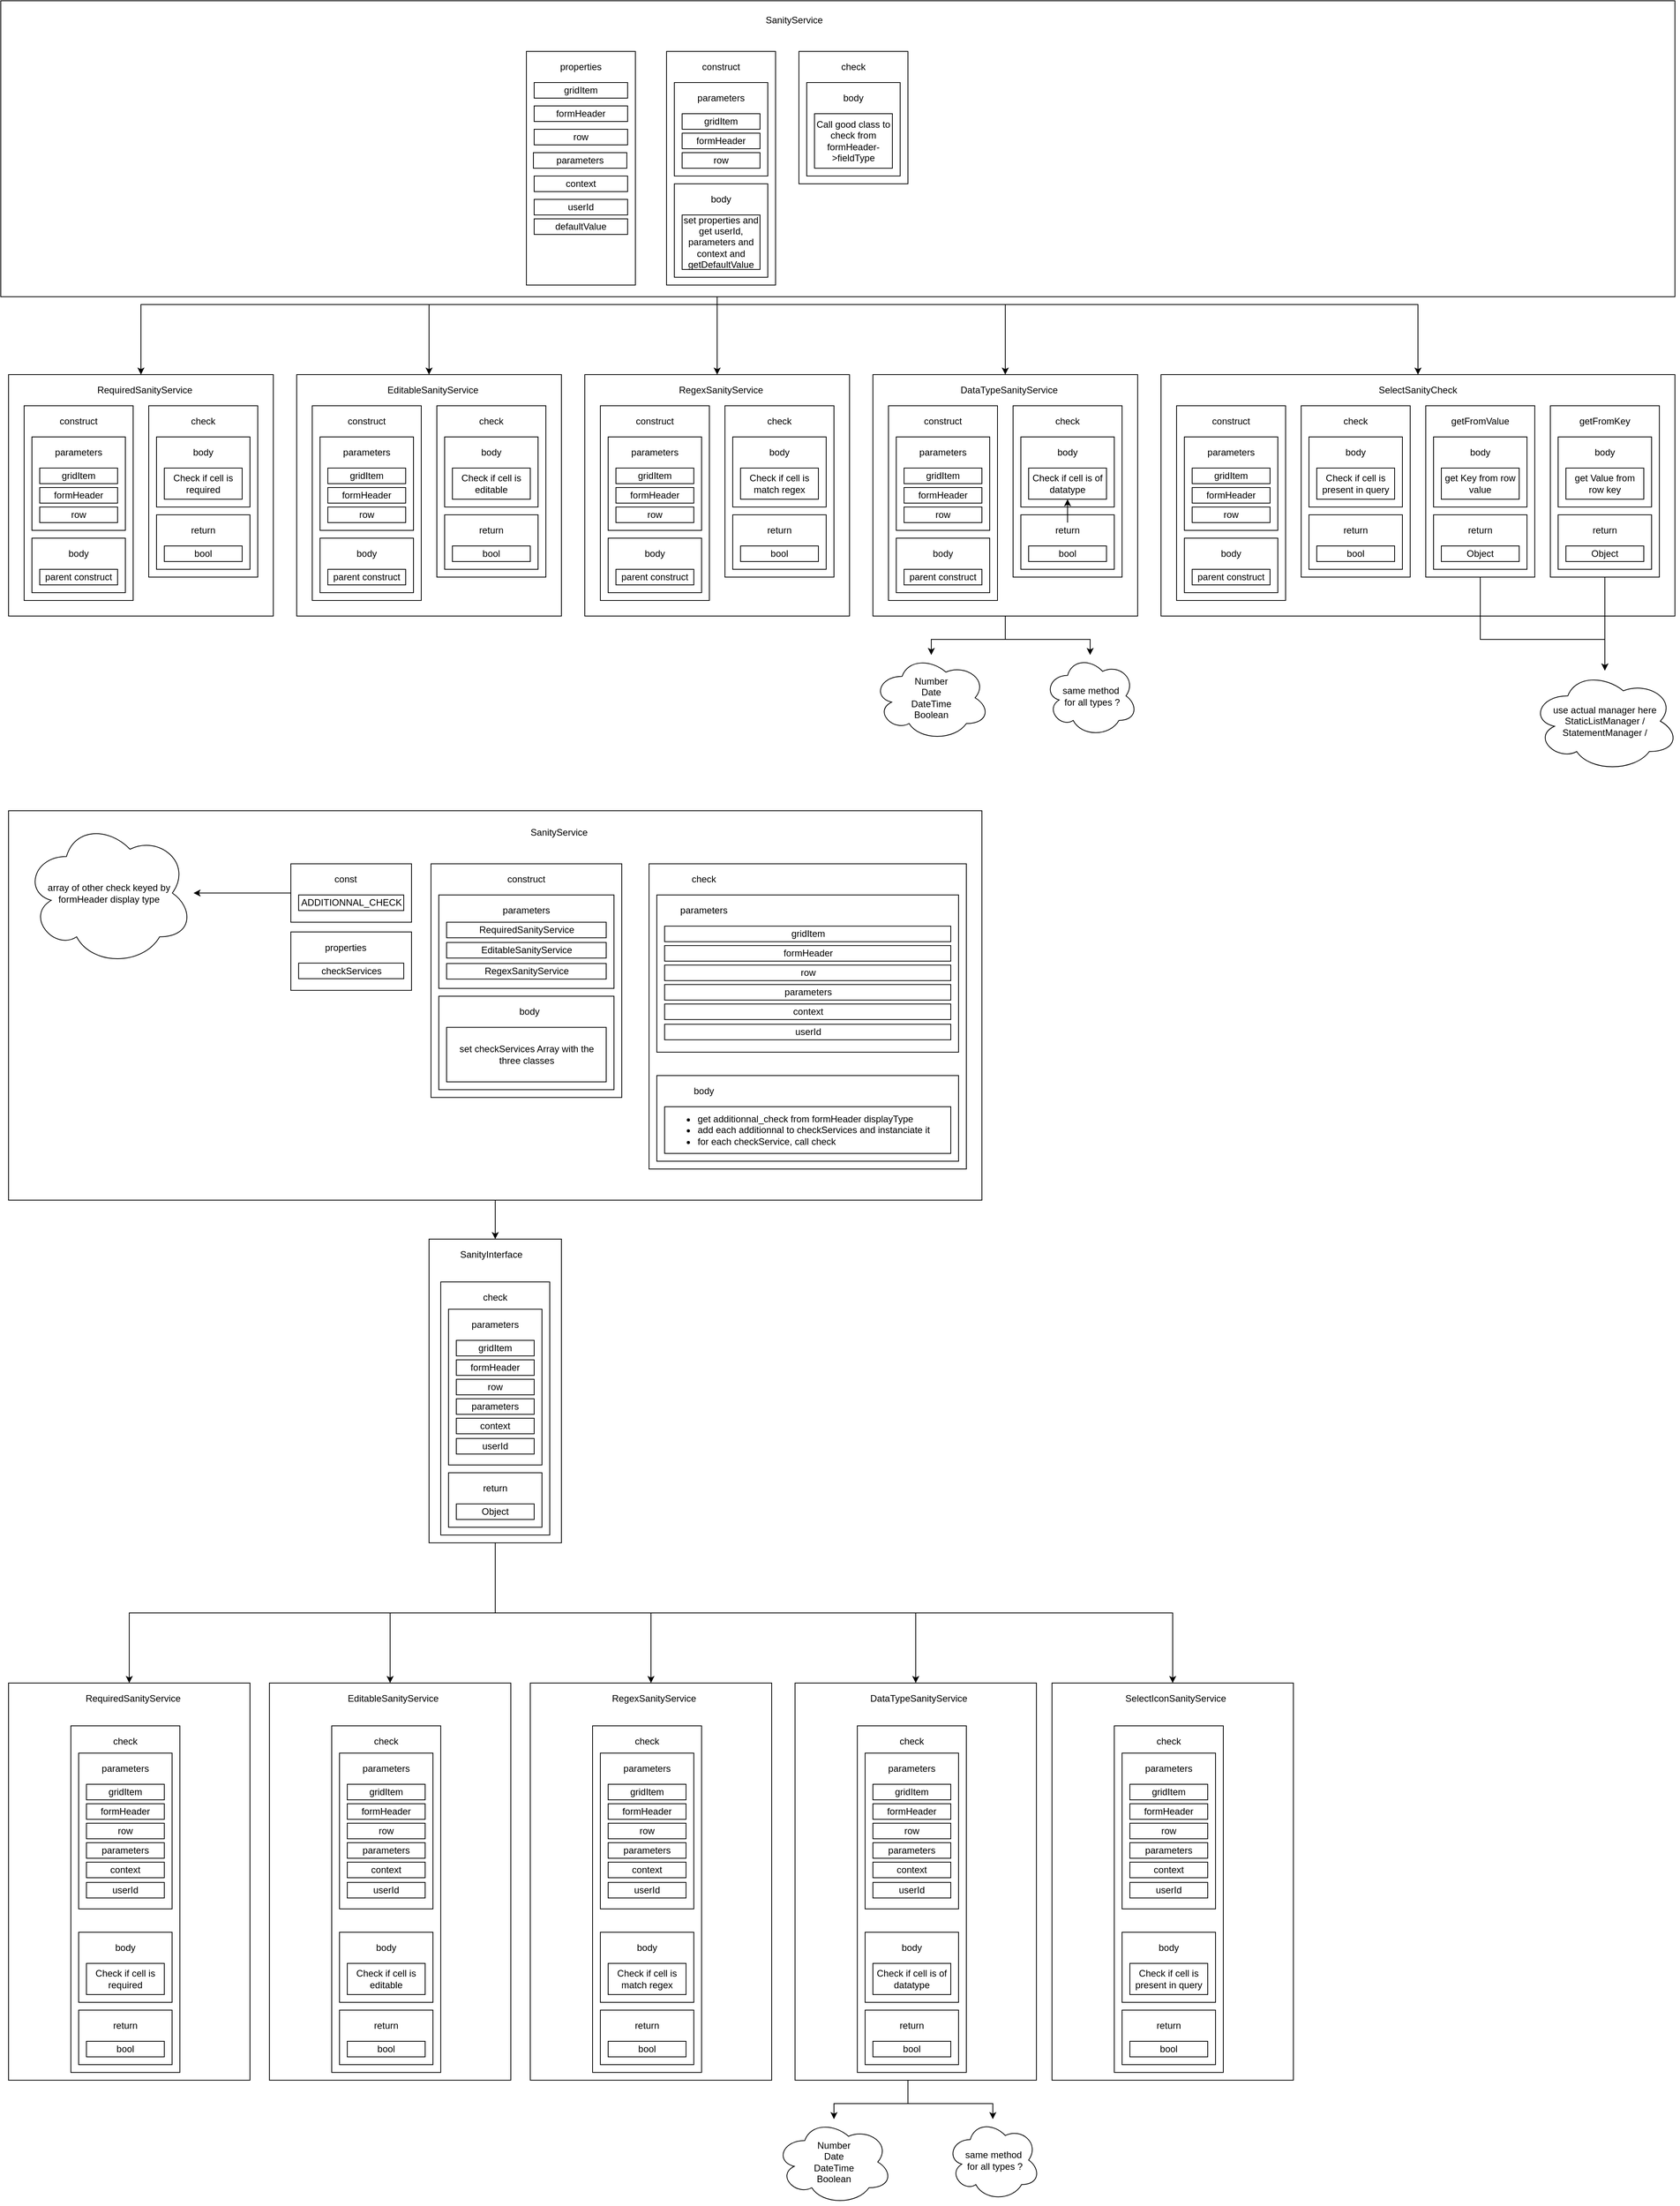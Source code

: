 <mxfile version="14.3.0" type="device"><diagram id="8uzE2iNFUJkbpWr4O87J" name="Page-1"><mxGraphModel dx="1929" dy="1106" grid="1" gridSize="10" guides="1" tooltips="1" connect="1" arrows="1" fold="1" page="1" pageScale="1" pageWidth="827" pageHeight="1169" math="0" shadow="0"><root><mxCell id="0"/><mxCell id="1" parent="0"/><mxCell id="k0odmPfejHB48-HSN5bA-125" value="" style="edgeStyle=orthogonalEdgeStyle;rounded=0;orthogonalLoop=1;jettySize=auto;html=1;entryX=0.5;entryY=0;entryDx=0;entryDy=0;" parent="1" target="k0odmPfejHB48-HSN5bA-4" edge="1"><mxGeometry relative="1" as="geometry"><mxPoint x="240" y="380" as="targetPoint"/><Array as="points"><mxPoint x="775" y="430"/><mxPoint x="230" y="430"/></Array><mxPoint x="970" y="430" as="sourcePoint"/></mxGeometry></mxCell><mxCell id="k0odmPfejHB48-HSN5bA-127" value="" style="edgeStyle=orthogonalEdgeStyle;rounded=0;orthogonalLoop=1;jettySize=auto;html=1;entryX=0.5;entryY=0;entryDx=0;entryDy=0;" parent="1" target="k0odmPfejHB48-HSN5bA-65" edge="1"><mxGeometry relative="1" as="geometry"><mxPoint x="775" y="400" as="targetPoint"/><Array as="points"><mxPoint x="775" y="430"/><mxPoint x="600" y="430"/></Array><mxPoint x="970" y="430" as="sourcePoint"/></mxGeometry></mxCell><mxCell id="k0odmPfejHB48-HSN5bA-1" value="" style="rounded=0;whiteSpace=wrap;html=1;" parent="1" vertex="1"><mxGeometry x="50" y="40" width="2150" height="380" as="geometry"/></mxCell><mxCell id="k0odmPfejHB48-HSN5bA-4" value="" style="rounded=0;whiteSpace=wrap;html=1;" parent="1" vertex="1"><mxGeometry x="60" y="520" width="340" height="310" as="geometry"/></mxCell><mxCell id="k0odmPfejHB48-HSN5bA-8" value="SanityService" style="text;html=1;strokeColor=none;fillColor=none;align=center;verticalAlign=middle;whiteSpace=wrap;rounded=0;" parent="1" vertex="1"><mxGeometry x="1049" y="55" width="40" height="20" as="geometry"/></mxCell><mxCell id="k0odmPfejHB48-HSN5bA-11" value="" style="rounded=0;whiteSpace=wrap;html=1;" parent="1" vertex="1"><mxGeometry x="725" y="105" width="140" height="300" as="geometry"/></mxCell><mxCell id="k0odmPfejHB48-HSN5bA-12" value="properties" style="text;html=1;strokeColor=none;fillColor=none;align=center;verticalAlign=middle;whiteSpace=wrap;rounded=0;" parent="1" vertex="1"><mxGeometry x="775" y="115" width="40" height="20" as="geometry"/></mxCell><mxCell id="k0odmPfejHB48-HSN5bA-13" value="gridItem" style="rounded=0;whiteSpace=wrap;html=1;" parent="1" vertex="1"><mxGeometry x="735" y="145" width="120" height="20" as="geometry"/></mxCell><mxCell id="k0odmPfejHB48-HSN5bA-14" value="formHeader" style="rounded=0;whiteSpace=wrap;html=1;" parent="1" vertex="1"><mxGeometry x="735" y="175" width="120" height="20" as="geometry"/></mxCell><mxCell id="k0odmPfejHB48-HSN5bA-15" value="row" style="rounded=0;whiteSpace=wrap;html=1;" parent="1" vertex="1"><mxGeometry x="735" y="205" width="120" height="20" as="geometry"/></mxCell><mxCell id="k0odmPfejHB48-HSN5bA-16" value="" style="rounded=0;whiteSpace=wrap;html=1;" parent="1" vertex="1"><mxGeometry x="905" y="105" width="140" height="300" as="geometry"/></mxCell><mxCell id="k0odmPfejHB48-HSN5bA-17" value="construct" style="text;html=1;strokeColor=none;fillColor=none;align=center;verticalAlign=middle;whiteSpace=wrap;rounded=0;" parent="1" vertex="1"><mxGeometry x="955" y="115" width="40" height="20" as="geometry"/></mxCell><mxCell id="k0odmPfejHB48-HSN5bA-18" value="" style="rounded=0;whiteSpace=wrap;html=1;" parent="1" vertex="1"><mxGeometry x="915" y="145" width="120" height="120" as="geometry"/></mxCell><mxCell id="k0odmPfejHB48-HSN5bA-19" value="parameters" style="text;html=1;strokeColor=none;fillColor=none;align=center;verticalAlign=middle;whiteSpace=wrap;rounded=0;" parent="1" vertex="1"><mxGeometry x="955" y="155" width="40" height="20" as="geometry"/></mxCell><mxCell id="k0odmPfejHB48-HSN5bA-20" value="gridItem" style="rounded=0;whiteSpace=wrap;html=1;" parent="1" vertex="1"><mxGeometry x="925" y="185" width="100" height="20" as="geometry"/></mxCell><mxCell id="k0odmPfejHB48-HSN5bA-21" value="formHeader" style="rounded=0;whiteSpace=wrap;html=1;" parent="1" vertex="1"><mxGeometry x="925" y="210" width="100" height="20" as="geometry"/></mxCell><mxCell id="k0odmPfejHB48-HSN5bA-22" value="row" style="rounded=0;whiteSpace=wrap;html=1;" parent="1" vertex="1"><mxGeometry x="925" y="235" width="100" height="20" as="geometry"/></mxCell><mxCell id="k0odmPfejHB48-HSN5bA-130" value="" style="edgeStyle=orthogonalEdgeStyle;rounded=0;orthogonalLoop=1;jettySize=auto;html=1;entryX=0.5;entryY=0;entryDx=0;entryDy=0;exitX=0.5;exitY=1;exitDx=0;exitDy=0;" parent="1" source="k0odmPfejHB48-HSN5bA-1" target="k0odmPfejHB48-HSN5bA-85" edge="1"><mxGeometry relative="1" as="geometry"><mxPoint x="780" y="320" as="sourcePoint"/><Array as="points"><mxPoint x="970" y="420"/></Array></mxGeometry></mxCell><mxCell id="k0odmPfejHB48-HSN5bA-131" value="" style="edgeStyle=orthogonalEdgeStyle;rounded=0;orthogonalLoop=1;jettySize=auto;html=1;entryX=0.5;entryY=0;entryDx=0;entryDy=0;exitX=0.5;exitY=1;exitDx=0;exitDy=0;" parent="1" source="k0odmPfejHB48-HSN5bA-1" target="k0odmPfejHB48-HSN5bA-105" edge="1"><mxGeometry relative="1" as="geometry"><mxPoint x="770" y="320" as="sourcePoint"/><Array as="points"><mxPoint x="970" y="420"/><mxPoint x="970" y="430"/><mxPoint x="1340" y="430"/></Array></mxGeometry></mxCell><mxCell id="7fYFYNfONXOZeVbLuWe5-13" value="" style="edgeStyle=orthogonalEdgeStyle;rounded=0;orthogonalLoop=1;jettySize=auto;html=1;entryX=0.5;entryY=0;entryDx=0;entryDy=0;exitX=0.337;exitY=1;exitDx=0;exitDy=0;exitPerimeter=0;" edge="1" parent="1" source="k0odmPfejHB48-HSN5bA-1" target="L8-3p0vRVbx1LIgvrTiw-24"><mxGeometry relative="1" as="geometry"><mxPoint x="780" y="419" as="sourcePoint"/><mxPoint x="1145" y="410" as="targetPoint"/><Array as="points"><mxPoint x="970" y="420"/><mxPoint x="970" y="430"/><mxPoint x="1870" y="430"/></Array></mxGeometry></mxCell><mxCell id="k0odmPfejHB48-HSN5bA-23" value="" style="rounded=0;whiteSpace=wrap;html=1;" parent="1" vertex="1"><mxGeometry x="1075" y="105" width="140" height="170" as="geometry"/></mxCell><mxCell id="k0odmPfejHB48-HSN5bA-24" value="check" style="text;html=1;strokeColor=none;fillColor=none;align=center;verticalAlign=middle;whiteSpace=wrap;rounded=0;" parent="1" vertex="1"><mxGeometry x="1125" y="115" width="40" height="20" as="geometry"/></mxCell><mxCell id="k0odmPfejHB48-HSN5bA-30" value="RequiredSanityService" style="text;html=1;strokeColor=none;fillColor=none;align=center;verticalAlign=middle;whiteSpace=wrap;rounded=0;" parent="1" vertex="1"><mxGeometry x="215" y="530" width="40" height="20" as="geometry"/></mxCell><mxCell id="k0odmPfejHB48-HSN5bA-39" value="" style="rounded=0;whiteSpace=wrap;html=1;" parent="1" vertex="1"><mxGeometry x="80" y="560" width="140" height="250" as="geometry"/></mxCell><mxCell id="k0odmPfejHB48-HSN5bA-40" value="construct" style="text;html=1;strokeColor=none;fillColor=none;align=center;verticalAlign=middle;whiteSpace=wrap;rounded=0;" parent="1" vertex="1"><mxGeometry x="130" y="570" width="40" height="20" as="geometry"/></mxCell><mxCell id="k0odmPfejHB48-HSN5bA-41" value="" style="rounded=0;whiteSpace=wrap;html=1;" parent="1" vertex="1"><mxGeometry x="90" y="600" width="120" height="120" as="geometry"/></mxCell><mxCell id="k0odmPfejHB48-HSN5bA-42" value="parameters" style="text;html=1;strokeColor=none;fillColor=none;align=center;verticalAlign=middle;whiteSpace=wrap;rounded=0;" parent="1" vertex="1"><mxGeometry x="130" y="610" width="40" height="20" as="geometry"/></mxCell><mxCell id="k0odmPfejHB48-HSN5bA-43" value="gridItem" style="rounded=0;whiteSpace=wrap;html=1;" parent="1" vertex="1"><mxGeometry x="100" y="640" width="100" height="20" as="geometry"/></mxCell><mxCell id="k0odmPfejHB48-HSN5bA-44" value="formHeader" style="rounded=0;whiteSpace=wrap;html=1;" parent="1" vertex="1"><mxGeometry x="100" y="665" width="100" height="20" as="geometry"/></mxCell><mxCell id="k0odmPfejHB48-HSN5bA-45" value="row" style="rounded=0;whiteSpace=wrap;html=1;" parent="1" vertex="1"><mxGeometry x="100" y="690" width="100" height="20" as="geometry"/></mxCell><mxCell id="k0odmPfejHB48-HSN5bA-47" value="" style="rounded=0;whiteSpace=wrap;html=1;" parent="1" vertex="1"><mxGeometry x="240" y="560" width="140" height="220" as="geometry"/></mxCell><mxCell id="k0odmPfejHB48-HSN5bA-48" value="check" style="text;html=1;strokeColor=none;fillColor=none;align=center;verticalAlign=middle;whiteSpace=wrap;rounded=0;" parent="1" vertex="1"><mxGeometry x="290" y="570" width="40" height="20" as="geometry"/></mxCell><mxCell id="k0odmPfejHB48-HSN5bA-55" value="" style="rounded=0;whiteSpace=wrap;html=1;" parent="1" vertex="1"><mxGeometry x="90" y="730" width="120" height="70" as="geometry"/></mxCell><mxCell id="k0odmPfejHB48-HSN5bA-56" value="body" style="text;html=1;strokeColor=none;fillColor=none;align=center;verticalAlign=middle;whiteSpace=wrap;rounded=0;" parent="1" vertex="1"><mxGeometry x="130" y="740" width="40" height="20" as="geometry"/></mxCell><mxCell id="k0odmPfejHB48-HSN5bA-58" value="parent construct" style="rounded=0;whiteSpace=wrap;html=1;" parent="1" vertex="1"><mxGeometry x="100" y="770" width="100" height="20" as="geometry"/></mxCell><mxCell id="k0odmPfejHB48-HSN5bA-59" value="" style="rounded=0;whiteSpace=wrap;html=1;" parent="1" vertex="1"><mxGeometry x="250" y="600" width="120" height="90" as="geometry"/></mxCell><mxCell id="k0odmPfejHB48-HSN5bA-60" value="body" style="text;html=1;strokeColor=none;fillColor=none;align=center;verticalAlign=middle;whiteSpace=wrap;rounded=0;" parent="1" vertex="1"><mxGeometry x="290" y="610" width="40" height="20" as="geometry"/></mxCell><mxCell id="k0odmPfejHB48-HSN5bA-61" value="Check if cell is required" style="rounded=0;whiteSpace=wrap;html=1;" parent="1" vertex="1"><mxGeometry x="260" y="640" width="100" height="40" as="geometry"/></mxCell><mxCell id="k0odmPfejHB48-HSN5bA-62" value="" style="rounded=0;whiteSpace=wrap;html=1;" parent="1" vertex="1"><mxGeometry x="250" y="700" width="120" height="70" as="geometry"/></mxCell><mxCell id="k0odmPfejHB48-HSN5bA-63" value="return" style="text;html=1;strokeColor=none;fillColor=none;align=center;verticalAlign=middle;whiteSpace=wrap;rounded=0;" parent="1" vertex="1"><mxGeometry x="290" y="710" width="40" height="20" as="geometry"/></mxCell><mxCell id="k0odmPfejHB48-HSN5bA-64" value="bool" style="rounded=0;whiteSpace=wrap;html=1;" parent="1" vertex="1"><mxGeometry x="260" y="740" width="100" height="20" as="geometry"/></mxCell><mxCell id="k0odmPfejHB48-HSN5bA-65" value="" style="rounded=0;whiteSpace=wrap;html=1;" parent="1" vertex="1"><mxGeometry x="430" y="520" width="340" height="310" as="geometry"/></mxCell><mxCell id="k0odmPfejHB48-HSN5bA-66" value="EditableSanityService" style="text;html=1;strokeColor=none;fillColor=none;align=center;verticalAlign=middle;whiteSpace=wrap;rounded=0;" parent="1" vertex="1"><mxGeometry x="585" y="530" width="40" height="20" as="geometry"/></mxCell><mxCell id="k0odmPfejHB48-HSN5bA-67" value="" style="rounded=0;whiteSpace=wrap;html=1;" parent="1" vertex="1"><mxGeometry x="450" y="560" width="140" height="250" as="geometry"/></mxCell><mxCell id="k0odmPfejHB48-HSN5bA-68" value="construct" style="text;html=1;strokeColor=none;fillColor=none;align=center;verticalAlign=middle;whiteSpace=wrap;rounded=0;" parent="1" vertex="1"><mxGeometry x="500" y="570" width="40" height="20" as="geometry"/></mxCell><mxCell id="k0odmPfejHB48-HSN5bA-69" value="" style="rounded=0;whiteSpace=wrap;html=1;" parent="1" vertex="1"><mxGeometry x="460" y="600" width="120" height="120" as="geometry"/></mxCell><mxCell id="k0odmPfejHB48-HSN5bA-70" value="parameters" style="text;html=1;strokeColor=none;fillColor=none;align=center;verticalAlign=middle;whiteSpace=wrap;rounded=0;" parent="1" vertex="1"><mxGeometry x="500" y="610" width="40" height="20" as="geometry"/></mxCell><mxCell id="k0odmPfejHB48-HSN5bA-71" value="gridItem" style="rounded=0;whiteSpace=wrap;html=1;" parent="1" vertex="1"><mxGeometry x="470" y="640" width="100" height="20" as="geometry"/></mxCell><mxCell id="k0odmPfejHB48-HSN5bA-72" value="formHeader" style="rounded=0;whiteSpace=wrap;html=1;" parent="1" vertex="1"><mxGeometry x="470" y="665" width="100" height="20" as="geometry"/></mxCell><mxCell id="k0odmPfejHB48-HSN5bA-73" value="row" style="rounded=0;whiteSpace=wrap;html=1;" parent="1" vertex="1"><mxGeometry x="470" y="690" width="100" height="20" as="geometry"/></mxCell><mxCell id="k0odmPfejHB48-HSN5bA-74" value="" style="rounded=0;whiteSpace=wrap;html=1;" parent="1" vertex="1"><mxGeometry x="610" y="560" width="140" height="220" as="geometry"/></mxCell><mxCell id="k0odmPfejHB48-HSN5bA-75" value="check" style="text;html=1;strokeColor=none;fillColor=none;align=center;verticalAlign=middle;whiteSpace=wrap;rounded=0;" parent="1" vertex="1"><mxGeometry x="660" y="570" width="40" height="20" as="geometry"/></mxCell><mxCell id="k0odmPfejHB48-HSN5bA-76" value="" style="rounded=0;whiteSpace=wrap;html=1;" parent="1" vertex="1"><mxGeometry x="460" y="730" width="120" height="70" as="geometry"/></mxCell><mxCell id="k0odmPfejHB48-HSN5bA-77" value="body" style="text;html=1;strokeColor=none;fillColor=none;align=center;verticalAlign=middle;whiteSpace=wrap;rounded=0;" parent="1" vertex="1"><mxGeometry x="500" y="740" width="40" height="20" as="geometry"/></mxCell><mxCell id="k0odmPfejHB48-HSN5bA-78" value="parent construct" style="rounded=0;whiteSpace=wrap;html=1;" parent="1" vertex="1"><mxGeometry x="470" y="770" width="100" height="20" as="geometry"/></mxCell><mxCell id="k0odmPfejHB48-HSN5bA-79" value="" style="rounded=0;whiteSpace=wrap;html=1;" parent="1" vertex="1"><mxGeometry x="620" y="600" width="120" height="90" as="geometry"/></mxCell><mxCell id="k0odmPfejHB48-HSN5bA-80" value="body" style="text;html=1;strokeColor=none;fillColor=none;align=center;verticalAlign=middle;whiteSpace=wrap;rounded=0;" parent="1" vertex="1"><mxGeometry x="660" y="610" width="40" height="20" as="geometry"/></mxCell><mxCell id="k0odmPfejHB48-HSN5bA-81" value="Check if cell is editable" style="rounded=0;whiteSpace=wrap;html=1;" parent="1" vertex="1"><mxGeometry x="630" y="640" width="100" height="40" as="geometry"/></mxCell><mxCell id="k0odmPfejHB48-HSN5bA-82" value="" style="rounded=0;whiteSpace=wrap;html=1;" parent="1" vertex="1"><mxGeometry x="620" y="700" width="120" height="70" as="geometry"/></mxCell><mxCell id="k0odmPfejHB48-HSN5bA-83" value="return" style="text;html=1;strokeColor=none;fillColor=none;align=center;verticalAlign=middle;whiteSpace=wrap;rounded=0;" parent="1" vertex="1"><mxGeometry x="660" y="710" width="40" height="20" as="geometry"/></mxCell><mxCell id="k0odmPfejHB48-HSN5bA-84" value="bool" style="rounded=0;whiteSpace=wrap;html=1;" parent="1" vertex="1"><mxGeometry x="630" y="740" width="100" height="20" as="geometry"/></mxCell><mxCell id="k0odmPfejHB48-HSN5bA-85" value="" style="rounded=0;whiteSpace=wrap;html=1;" parent="1" vertex="1"><mxGeometry x="800" y="520" width="340" height="310" as="geometry"/></mxCell><mxCell id="k0odmPfejHB48-HSN5bA-86" value="RegexSanityService" style="text;html=1;strokeColor=none;fillColor=none;align=center;verticalAlign=middle;whiteSpace=wrap;rounded=0;" parent="1" vertex="1"><mxGeometry x="955" y="530" width="40" height="20" as="geometry"/></mxCell><mxCell id="k0odmPfejHB48-HSN5bA-87" value="" style="rounded=0;whiteSpace=wrap;html=1;" parent="1" vertex="1"><mxGeometry x="820" y="560" width="140" height="250" as="geometry"/></mxCell><mxCell id="k0odmPfejHB48-HSN5bA-88" value="construct" style="text;html=1;strokeColor=none;fillColor=none;align=center;verticalAlign=middle;whiteSpace=wrap;rounded=0;" parent="1" vertex="1"><mxGeometry x="870" y="570" width="40" height="20" as="geometry"/></mxCell><mxCell id="k0odmPfejHB48-HSN5bA-89" value="" style="rounded=0;whiteSpace=wrap;html=1;" parent="1" vertex="1"><mxGeometry x="830" y="600" width="120" height="120" as="geometry"/></mxCell><mxCell id="k0odmPfejHB48-HSN5bA-90" value="parameters" style="text;html=1;strokeColor=none;fillColor=none;align=center;verticalAlign=middle;whiteSpace=wrap;rounded=0;" parent="1" vertex="1"><mxGeometry x="870" y="610" width="40" height="20" as="geometry"/></mxCell><mxCell id="k0odmPfejHB48-HSN5bA-91" value="gridItem" style="rounded=0;whiteSpace=wrap;html=1;" parent="1" vertex="1"><mxGeometry x="840" y="640" width="100" height="20" as="geometry"/></mxCell><mxCell id="k0odmPfejHB48-HSN5bA-92" value="formHeader" style="rounded=0;whiteSpace=wrap;html=1;" parent="1" vertex="1"><mxGeometry x="840" y="665" width="100" height="20" as="geometry"/></mxCell><mxCell id="k0odmPfejHB48-HSN5bA-93" value="row" style="rounded=0;whiteSpace=wrap;html=1;" parent="1" vertex="1"><mxGeometry x="840" y="690" width="100" height="20" as="geometry"/></mxCell><mxCell id="k0odmPfejHB48-HSN5bA-94" value="" style="rounded=0;whiteSpace=wrap;html=1;" parent="1" vertex="1"><mxGeometry x="980" y="560" width="140" height="220" as="geometry"/></mxCell><mxCell id="k0odmPfejHB48-HSN5bA-95" value="check" style="text;html=1;strokeColor=none;fillColor=none;align=center;verticalAlign=middle;whiteSpace=wrap;rounded=0;" parent="1" vertex="1"><mxGeometry x="1030" y="570" width="40" height="20" as="geometry"/></mxCell><mxCell id="k0odmPfejHB48-HSN5bA-96" value="" style="rounded=0;whiteSpace=wrap;html=1;" parent="1" vertex="1"><mxGeometry x="830" y="730" width="120" height="70" as="geometry"/></mxCell><mxCell id="k0odmPfejHB48-HSN5bA-97" value="body" style="text;html=1;strokeColor=none;fillColor=none;align=center;verticalAlign=middle;whiteSpace=wrap;rounded=0;" parent="1" vertex="1"><mxGeometry x="870" y="740" width="40" height="20" as="geometry"/></mxCell><mxCell id="k0odmPfejHB48-HSN5bA-98" value="parent construct" style="rounded=0;whiteSpace=wrap;html=1;" parent="1" vertex="1"><mxGeometry x="840" y="770" width="100" height="20" as="geometry"/></mxCell><mxCell id="k0odmPfejHB48-HSN5bA-99" value="" style="rounded=0;whiteSpace=wrap;html=1;" parent="1" vertex="1"><mxGeometry x="990" y="600" width="120" height="90" as="geometry"/></mxCell><mxCell id="k0odmPfejHB48-HSN5bA-100" value="body" style="text;html=1;strokeColor=none;fillColor=none;align=center;verticalAlign=middle;whiteSpace=wrap;rounded=0;" parent="1" vertex="1"><mxGeometry x="1030" y="610" width="40" height="20" as="geometry"/></mxCell><mxCell id="k0odmPfejHB48-HSN5bA-101" value="Check if cell is match regex" style="rounded=0;whiteSpace=wrap;html=1;" parent="1" vertex="1"><mxGeometry x="1000" y="640" width="100" height="40" as="geometry"/></mxCell><mxCell id="k0odmPfejHB48-HSN5bA-102" value="" style="rounded=0;whiteSpace=wrap;html=1;" parent="1" vertex="1"><mxGeometry x="990" y="700" width="120" height="70" as="geometry"/></mxCell><mxCell id="k0odmPfejHB48-HSN5bA-103" value="return" style="text;html=1;strokeColor=none;fillColor=none;align=center;verticalAlign=middle;whiteSpace=wrap;rounded=0;" parent="1" vertex="1"><mxGeometry x="1030" y="710" width="40" height="20" as="geometry"/></mxCell><mxCell id="k0odmPfejHB48-HSN5bA-104" value="bool" style="rounded=0;whiteSpace=wrap;html=1;" parent="1" vertex="1"><mxGeometry x="1000" y="740" width="100" height="20" as="geometry"/></mxCell><mxCell id="L8-3p0vRVbx1LIgvrTiw-23" value="" style="edgeStyle=orthogonalEdgeStyle;rounded=0;orthogonalLoop=1;jettySize=auto;html=1;" parent="1" source="k0odmPfejHB48-HSN5bA-105" target="L8-3p0vRVbx1LIgvrTiw-22" edge="1"><mxGeometry relative="1" as="geometry"><Array as="points"><mxPoint x="1340" y="860"/><mxPoint x="1245" y="860"/></Array></mxGeometry></mxCell><mxCell id="L8-3p0vRVbx1LIgvrTiw-78" value="" style="edgeStyle=orthogonalEdgeStyle;rounded=0;orthogonalLoop=1;jettySize=auto;html=1;" parent="1" source="k0odmPfejHB48-HSN5bA-105" edge="1"><mxGeometry relative="1" as="geometry"><mxPoint x="1449" y="880" as="targetPoint"/><Array as="points"><mxPoint x="1340" y="860"/><mxPoint x="1449" y="860"/></Array></mxGeometry></mxCell><mxCell id="k0odmPfejHB48-HSN5bA-105" value="" style="rounded=0;whiteSpace=wrap;html=1;" parent="1" vertex="1"><mxGeometry x="1170" y="520" width="340" height="310" as="geometry"/></mxCell><mxCell id="k0odmPfejHB48-HSN5bA-106" value="DataTypeSanityService" style="text;html=1;strokeColor=none;fillColor=none;align=center;verticalAlign=middle;whiteSpace=wrap;rounded=0;" parent="1" vertex="1"><mxGeometry x="1325" y="530" width="40" height="20" as="geometry"/></mxCell><mxCell id="k0odmPfejHB48-HSN5bA-107" value="" style="rounded=0;whiteSpace=wrap;html=1;" parent="1" vertex="1"><mxGeometry x="1190" y="560" width="140" height="250" as="geometry"/></mxCell><mxCell id="k0odmPfejHB48-HSN5bA-108" value="construct" style="text;html=1;strokeColor=none;fillColor=none;align=center;verticalAlign=middle;whiteSpace=wrap;rounded=0;" parent="1" vertex="1"><mxGeometry x="1240" y="570" width="40" height="20" as="geometry"/></mxCell><mxCell id="k0odmPfejHB48-HSN5bA-109" value="" style="rounded=0;whiteSpace=wrap;html=1;" parent="1" vertex="1"><mxGeometry x="1200" y="600" width="120" height="120" as="geometry"/></mxCell><mxCell id="k0odmPfejHB48-HSN5bA-110" value="parameters" style="text;html=1;strokeColor=none;fillColor=none;align=center;verticalAlign=middle;whiteSpace=wrap;rounded=0;" parent="1" vertex="1"><mxGeometry x="1240" y="610" width="40" height="20" as="geometry"/></mxCell><mxCell id="k0odmPfejHB48-HSN5bA-111" value="gridItem" style="rounded=0;whiteSpace=wrap;html=1;" parent="1" vertex="1"><mxGeometry x="1210" y="640" width="100" height="20" as="geometry"/></mxCell><mxCell id="k0odmPfejHB48-HSN5bA-112" value="formHeader" style="rounded=0;whiteSpace=wrap;html=1;" parent="1" vertex="1"><mxGeometry x="1210" y="665" width="100" height="20" as="geometry"/></mxCell><mxCell id="k0odmPfejHB48-HSN5bA-113" value="row" style="rounded=0;whiteSpace=wrap;html=1;" parent="1" vertex="1"><mxGeometry x="1210" y="690" width="100" height="20" as="geometry"/></mxCell><mxCell id="k0odmPfejHB48-HSN5bA-114" value="" style="rounded=0;whiteSpace=wrap;html=1;" parent="1" vertex="1"><mxGeometry x="1350" y="560" width="140" height="220" as="geometry"/></mxCell><mxCell id="k0odmPfejHB48-HSN5bA-115" value="check" style="text;html=1;strokeColor=none;fillColor=none;align=center;verticalAlign=middle;whiteSpace=wrap;rounded=0;" parent="1" vertex="1"><mxGeometry x="1400" y="570" width="40" height="20" as="geometry"/></mxCell><mxCell id="k0odmPfejHB48-HSN5bA-116" value="" style="rounded=0;whiteSpace=wrap;html=1;" parent="1" vertex="1"><mxGeometry x="1200" y="730" width="120" height="70" as="geometry"/></mxCell><mxCell id="k0odmPfejHB48-HSN5bA-117" value="body" style="text;html=1;strokeColor=none;fillColor=none;align=center;verticalAlign=middle;whiteSpace=wrap;rounded=0;" parent="1" vertex="1"><mxGeometry x="1240" y="740" width="40" height="20" as="geometry"/></mxCell><mxCell id="k0odmPfejHB48-HSN5bA-118" value="parent construct" style="rounded=0;whiteSpace=wrap;html=1;" parent="1" vertex="1"><mxGeometry x="1210" y="770" width="100" height="20" as="geometry"/></mxCell><mxCell id="k0odmPfejHB48-HSN5bA-119" value="" style="rounded=0;whiteSpace=wrap;html=1;" parent="1" vertex="1"><mxGeometry x="1360" y="600" width="120" height="90" as="geometry"/></mxCell><mxCell id="k0odmPfejHB48-HSN5bA-120" value="body" style="text;html=1;strokeColor=none;fillColor=none;align=center;verticalAlign=middle;whiteSpace=wrap;rounded=0;" parent="1" vertex="1"><mxGeometry x="1400" y="610" width="40" height="20" as="geometry"/></mxCell><mxCell id="k0odmPfejHB48-HSN5bA-121" value="Check if cell is of datatype" style="rounded=0;whiteSpace=wrap;html=1;" parent="1" vertex="1"><mxGeometry x="1370" y="640" width="100" height="40" as="geometry"/></mxCell><mxCell id="k0odmPfejHB48-HSN5bA-122" value="" style="rounded=0;whiteSpace=wrap;html=1;" parent="1" vertex="1"><mxGeometry x="1360" y="700" width="120" height="70" as="geometry"/></mxCell><mxCell id="7fYFYNfONXOZeVbLuWe5-277" value="" style="edgeStyle=orthogonalEdgeStyle;rounded=0;orthogonalLoop=1;jettySize=auto;html=1;" edge="1" parent="1" source="k0odmPfejHB48-HSN5bA-123" target="k0odmPfejHB48-HSN5bA-121"><mxGeometry relative="1" as="geometry"/></mxCell><mxCell id="k0odmPfejHB48-HSN5bA-123" value="return" style="text;html=1;strokeColor=none;fillColor=none;align=center;verticalAlign=middle;whiteSpace=wrap;rounded=0;" parent="1" vertex="1"><mxGeometry x="1400" y="710" width="40" height="20" as="geometry"/></mxCell><mxCell id="k0odmPfejHB48-HSN5bA-124" value="bool" style="rounded=0;whiteSpace=wrap;html=1;" parent="1" vertex="1"><mxGeometry x="1370" y="740" width="100" height="20" as="geometry"/></mxCell><mxCell id="L8-3p0vRVbx1LIgvrTiw-22" value="Number&lt;br&gt;Date&lt;br&gt;DateTime&lt;br&gt;Boolean" style="ellipse;shape=cloud;whiteSpace=wrap;html=1;rounded=0;" parent="1" vertex="1"><mxGeometry x="1170" y="880" width="150" height="110" as="geometry"/></mxCell><mxCell id="L8-3p0vRVbx1LIgvrTiw-24" value="" style="rounded=0;whiteSpace=wrap;html=1;" parent="1" vertex="1"><mxGeometry x="1540" y="520" width="660" height="310" as="geometry"/></mxCell><mxCell id="L8-3p0vRVbx1LIgvrTiw-25" value="SelectSanityCheck" style="text;html=1;strokeColor=none;fillColor=none;align=center;verticalAlign=middle;whiteSpace=wrap;rounded=0;" parent="1" vertex="1"><mxGeometry x="1850" y="530" width="40" height="20" as="geometry"/></mxCell><mxCell id="L8-3p0vRVbx1LIgvrTiw-26" value="" style="rounded=0;whiteSpace=wrap;html=1;" parent="1" vertex="1"><mxGeometry x="1560" y="560" width="140" height="250" as="geometry"/></mxCell><mxCell id="L8-3p0vRVbx1LIgvrTiw-27" value="construct" style="text;html=1;strokeColor=none;fillColor=none;align=center;verticalAlign=middle;whiteSpace=wrap;rounded=0;" parent="1" vertex="1"><mxGeometry x="1610" y="570" width="40" height="20" as="geometry"/></mxCell><mxCell id="L8-3p0vRVbx1LIgvrTiw-28" value="" style="rounded=0;whiteSpace=wrap;html=1;" parent="1" vertex="1"><mxGeometry x="1570" y="600" width="120" height="120" as="geometry"/></mxCell><mxCell id="L8-3p0vRVbx1LIgvrTiw-29" value="parameters" style="text;html=1;strokeColor=none;fillColor=none;align=center;verticalAlign=middle;whiteSpace=wrap;rounded=0;" parent="1" vertex="1"><mxGeometry x="1610" y="610" width="40" height="20" as="geometry"/></mxCell><mxCell id="L8-3p0vRVbx1LIgvrTiw-30" value="gridItem" style="rounded=0;whiteSpace=wrap;html=1;" parent="1" vertex="1"><mxGeometry x="1580" y="640" width="100" height="20" as="geometry"/></mxCell><mxCell id="L8-3p0vRVbx1LIgvrTiw-31" value="formHeader" style="rounded=0;whiteSpace=wrap;html=1;" parent="1" vertex="1"><mxGeometry x="1580" y="665" width="100" height="20" as="geometry"/></mxCell><mxCell id="L8-3p0vRVbx1LIgvrTiw-32" value="row" style="rounded=0;whiteSpace=wrap;html=1;" parent="1" vertex="1"><mxGeometry x="1580" y="690" width="100" height="20" as="geometry"/></mxCell><mxCell id="L8-3p0vRVbx1LIgvrTiw-33" value="" style="rounded=0;whiteSpace=wrap;html=1;" parent="1" vertex="1"><mxGeometry x="1720" y="560" width="140" height="220" as="geometry"/></mxCell><mxCell id="L8-3p0vRVbx1LIgvrTiw-34" value="check" style="text;html=1;strokeColor=none;fillColor=none;align=center;verticalAlign=middle;whiteSpace=wrap;rounded=0;" parent="1" vertex="1"><mxGeometry x="1770" y="570" width="40" height="20" as="geometry"/></mxCell><mxCell id="L8-3p0vRVbx1LIgvrTiw-35" value="" style="rounded=0;whiteSpace=wrap;html=1;" parent="1" vertex="1"><mxGeometry x="1570" y="730" width="120" height="70" as="geometry"/></mxCell><mxCell id="L8-3p0vRVbx1LIgvrTiw-36" value="body" style="text;html=1;strokeColor=none;fillColor=none;align=center;verticalAlign=middle;whiteSpace=wrap;rounded=0;" parent="1" vertex="1"><mxGeometry x="1610" y="740" width="40" height="20" as="geometry"/></mxCell><mxCell id="L8-3p0vRVbx1LIgvrTiw-37" value="parent construct" style="rounded=0;whiteSpace=wrap;html=1;" parent="1" vertex="1"><mxGeometry x="1580" y="770" width="100" height="20" as="geometry"/></mxCell><mxCell id="L8-3p0vRVbx1LIgvrTiw-38" value="" style="rounded=0;whiteSpace=wrap;html=1;" parent="1" vertex="1"><mxGeometry x="1730" y="600" width="120" height="90" as="geometry"/></mxCell><mxCell id="L8-3p0vRVbx1LIgvrTiw-39" value="body" style="text;html=1;strokeColor=none;fillColor=none;align=center;verticalAlign=middle;whiteSpace=wrap;rounded=0;" parent="1" vertex="1"><mxGeometry x="1770" y="610" width="40" height="20" as="geometry"/></mxCell><mxCell id="L8-3p0vRVbx1LIgvrTiw-40" value="Check if cell is present in query" style="rounded=0;whiteSpace=wrap;html=1;" parent="1" vertex="1"><mxGeometry x="1740" y="640" width="100" height="40" as="geometry"/></mxCell><mxCell id="L8-3p0vRVbx1LIgvrTiw-41" value="" style="rounded=0;whiteSpace=wrap;html=1;" parent="1" vertex="1"><mxGeometry x="1730" y="700" width="120" height="70" as="geometry"/></mxCell><mxCell id="L8-3p0vRVbx1LIgvrTiw-42" value="return" style="text;html=1;strokeColor=none;fillColor=none;align=center;verticalAlign=middle;whiteSpace=wrap;rounded=0;" parent="1" vertex="1"><mxGeometry x="1770" y="710" width="40" height="20" as="geometry"/></mxCell><mxCell id="L8-3p0vRVbx1LIgvrTiw-43" value="bool" style="rounded=0;whiteSpace=wrap;html=1;" parent="1" vertex="1"><mxGeometry x="1740" y="740" width="100" height="20" as="geometry"/></mxCell><mxCell id="7fYFYNfONXOZeVbLuWe5-4" value="" style="edgeStyle=orthogonalEdgeStyle;rounded=0;orthogonalLoop=1;jettySize=auto;html=1;" edge="1" parent="1" source="L8-3p0vRVbx1LIgvrTiw-48"><mxGeometry relative="1" as="geometry"><mxPoint x="2110" y="900" as="targetPoint"/><Array as="points"><mxPoint x="1950" y="860"/><mxPoint x="2110" y="860"/></Array></mxGeometry></mxCell><mxCell id="L8-3p0vRVbx1LIgvrTiw-48" value="" style="rounded=0;whiteSpace=wrap;html=1;" parent="1" vertex="1"><mxGeometry x="1880" y="560" width="140" height="220" as="geometry"/></mxCell><mxCell id="L8-3p0vRVbx1LIgvrTiw-49" value="getFromValue" style="text;html=1;strokeColor=none;fillColor=none;align=center;verticalAlign=middle;whiteSpace=wrap;rounded=0;" parent="1" vertex="1"><mxGeometry x="1930" y="570" width="40" height="20" as="geometry"/></mxCell><mxCell id="L8-3p0vRVbx1LIgvrTiw-50" value="" style="rounded=0;whiteSpace=wrap;html=1;" parent="1" vertex="1"><mxGeometry x="1890" y="600" width="120" height="90" as="geometry"/></mxCell><mxCell id="L8-3p0vRVbx1LIgvrTiw-51" value="body" style="text;html=1;strokeColor=none;fillColor=none;align=center;verticalAlign=middle;whiteSpace=wrap;rounded=0;" parent="1" vertex="1"><mxGeometry x="1930" y="610" width="40" height="20" as="geometry"/></mxCell><mxCell id="L8-3p0vRVbx1LIgvrTiw-52" value="get Key from row value" style="rounded=0;whiteSpace=wrap;html=1;" parent="1" vertex="1"><mxGeometry x="1900" y="640" width="100" height="40" as="geometry"/></mxCell><mxCell id="L8-3p0vRVbx1LIgvrTiw-53" value="" style="rounded=0;whiteSpace=wrap;html=1;" parent="1" vertex="1"><mxGeometry x="1890" y="700" width="120" height="70" as="geometry"/></mxCell><mxCell id="L8-3p0vRVbx1LIgvrTiw-54" value="return" style="text;html=1;strokeColor=none;fillColor=none;align=center;verticalAlign=middle;whiteSpace=wrap;rounded=0;" parent="1" vertex="1"><mxGeometry x="1930" y="710" width="40" height="20" as="geometry"/></mxCell><mxCell id="L8-3p0vRVbx1LIgvrTiw-55" value="Object" style="rounded=0;whiteSpace=wrap;html=1;" parent="1" vertex="1"><mxGeometry x="1900" y="740" width="100" height="20" as="geometry"/></mxCell><mxCell id="7fYFYNfONXOZeVbLuWe5-2" value="" style="edgeStyle=orthogonalEdgeStyle;rounded=0;orthogonalLoop=1;jettySize=auto;html=1;" edge="1" parent="1" source="L8-3p0vRVbx1LIgvrTiw-61" target="7fYFYNfONXOZeVbLuWe5-1"><mxGeometry relative="1" as="geometry"/></mxCell><mxCell id="L8-3p0vRVbx1LIgvrTiw-61" value="" style="rounded=0;whiteSpace=wrap;html=1;" parent="1" vertex="1"><mxGeometry x="2040" y="560" width="140" height="220" as="geometry"/></mxCell><mxCell id="L8-3p0vRVbx1LIgvrTiw-62" value="getFromKey" style="text;html=1;strokeColor=none;fillColor=none;align=center;verticalAlign=middle;whiteSpace=wrap;rounded=0;" parent="1" vertex="1"><mxGeometry x="2090" y="570" width="40" height="20" as="geometry"/></mxCell><mxCell id="L8-3p0vRVbx1LIgvrTiw-63" value="" style="rounded=0;whiteSpace=wrap;html=1;" parent="1" vertex="1"><mxGeometry x="2050" y="600" width="120" height="90" as="geometry"/></mxCell><mxCell id="L8-3p0vRVbx1LIgvrTiw-64" value="body" style="text;html=1;strokeColor=none;fillColor=none;align=center;verticalAlign=middle;whiteSpace=wrap;rounded=0;" parent="1" vertex="1"><mxGeometry x="2090" y="610" width="40" height="20" as="geometry"/></mxCell><mxCell id="L8-3p0vRVbx1LIgvrTiw-65" value="get Value from row key" style="rounded=0;whiteSpace=wrap;html=1;" parent="1" vertex="1"><mxGeometry x="2060" y="640" width="100" height="40" as="geometry"/></mxCell><mxCell id="L8-3p0vRVbx1LIgvrTiw-66" value="" style="rounded=0;whiteSpace=wrap;html=1;" parent="1" vertex="1"><mxGeometry x="2050" y="700" width="120" height="70" as="geometry"/></mxCell><mxCell id="L8-3p0vRVbx1LIgvrTiw-67" value="return" style="text;html=1;strokeColor=none;fillColor=none;align=center;verticalAlign=middle;whiteSpace=wrap;rounded=0;" parent="1" vertex="1"><mxGeometry x="2090" y="710" width="40" height="20" as="geometry"/></mxCell><mxCell id="L8-3p0vRVbx1LIgvrTiw-68" value="Object" style="rounded=0;whiteSpace=wrap;html=1;" parent="1" vertex="1"><mxGeometry x="2060" y="740" width="100" height="20" as="geometry"/></mxCell><mxCell id="L8-3p0vRVbx1LIgvrTiw-77" value="same method&lt;br&gt;&amp;nbsp;for all types ?" style="ellipse;shape=cloud;whiteSpace=wrap;html=1;" parent="1" vertex="1"><mxGeometry x="1390" y="880" width="120" height="105" as="geometry"/></mxCell><mxCell id="L8-3p0vRVbx1LIgvrTiw-79" value="parameters" style="rounded=0;whiteSpace=wrap;html=1;" parent="1" vertex="1"><mxGeometry x="734" y="235" width="120" height="20" as="geometry"/></mxCell><mxCell id="L8-3p0vRVbx1LIgvrTiw-80" value="context" style="rounded=0;whiteSpace=wrap;html=1;" parent="1" vertex="1"><mxGeometry x="735" y="265" width="120" height="20" as="geometry"/></mxCell><mxCell id="L8-3p0vRVbx1LIgvrTiw-81" value="userId" style="rounded=0;whiteSpace=wrap;html=1;" parent="1" vertex="1"><mxGeometry x="735" y="295" width="120" height="20" as="geometry"/></mxCell><mxCell id="L8-3p0vRVbx1LIgvrTiw-82" value="" style="rounded=0;whiteSpace=wrap;html=1;" parent="1" vertex="1"><mxGeometry x="915" y="275" width="120" height="120" as="geometry"/></mxCell><mxCell id="L8-3p0vRVbx1LIgvrTiw-83" value="body" style="text;html=1;strokeColor=none;fillColor=none;align=center;verticalAlign=middle;whiteSpace=wrap;rounded=0;" parent="1" vertex="1"><mxGeometry x="955" y="285" width="40" height="20" as="geometry"/></mxCell><mxCell id="L8-3p0vRVbx1LIgvrTiw-84" value="set properties and get userId, parameters and context and getDefaultValue" style="rounded=0;whiteSpace=wrap;html=1;" parent="1" vertex="1"><mxGeometry x="925" y="315" width="100" height="70" as="geometry"/></mxCell><mxCell id="L8-3p0vRVbx1LIgvrTiw-91" value="defaultValue" style="rounded=0;whiteSpace=wrap;html=1;" parent="1" vertex="1"><mxGeometry x="735" y="320" width="120" height="20" as="geometry"/></mxCell><mxCell id="7fYFYNfONXOZeVbLuWe5-1" value="use actual manager here&lt;br&gt;StaticListManager / StatementManager /" style="ellipse;shape=cloud;whiteSpace=wrap;html=1;rounded=0;" vertex="1" parent="1"><mxGeometry x="2015" y="900" width="190" height="130" as="geometry"/></mxCell><mxCell id="7fYFYNfONXOZeVbLuWe5-9" value="" style="rounded=0;whiteSpace=wrap;html=1;" vertex="1" parent="1"><mxGeometry x="1085" y="145" width="120" height="120" as="geometry"/></mxCell><mxCell id="7fYFYNfONXOZeVbLuWe5-10" value="body" style="text;html=1;strokeColor=none;fillColor=none;align=center;verticalAlign=middle;whiteSpace=wrap;rounded=0;" vertex="1" parent="1"><mxGeometry x="1125" y="155" width="40" height="20" as="geometry"/></mxCell><mxCell id="7fYFYNfONXOZeVbLuWe5-11" value="Call good class to check from formHeader-&amp;gt;fieldType" style="rounded=0;whiteSpace=wrap;html=1;" vertex="1" parent="1"><mxGeometry x="1095" y="185" width="100" height="70" as="geometry"/></mxCell><mxCell id="7fYFYNfONXOZeVbLuWe5-361" value="" style="edgeStyle=orthogonalEdgeStyle;rounded=0;orthogonalLoop=1;jettySize=auto;html=1;entryX=0.5;entryY=0;entryDx=0;entryDy=0;" edge="1" parent="1" source="7fYFYNfONXOZeVbLuWe5-16" target="7fYFYNfONXOZeVbLuWe5-300"><mxGeometry relative="1" as="geometry"><mxPoint x="1135" y="1660" as="targetPoint"/></mxGeometry></mxCell><mxCell id="7fYFYNfONXOZeVbLuWe5-16" value="" style="rounded=0;whiteSpace=wrap;html=1;" vertex="1" parent="1"><mxGeometry x="60" y="1080" width="1250" height="500" as="geometry"/></mxCell><mxCell id="7fYFYNfONXOZeVbLuWe5-17" value="" style="rounded=0;whiteSpace=wrap;html=1;" vertex="1" parent="1"><mxGeometry x="60" y="2200" width="310" height="510" as="geometry"/></mxCell><mxCell id="7fYFYNfONXOZeVbLuWe5-18" value="SanityService" style="text;html=1;strokeColor=none;fillColor=none;align=center;verticalAlign=middle;whiteSpace=wrap;rounded=0;" vertex="1" parent="1"><mxGeometry x="746.5" y="1098.13" width="40" height="20" as="geometry"/></mxCell><mxCell id="7fYFYNfONXOZeVbLuWe5-210" value="" style="edgeStyle=orthogonalEdgeStyle;rounded=0;orthogonalLoop=1;jettySize=auto;html=1;" edge="1" parent="1" source="7fYFYNfONXOZeVbLuWe5-19" target="7fYFYNfONXOZeVbLuWe5-209"><mxGeometry relative="1" as="geometry"/></mxCell><mxCell id="7fYFYNfONXOZeVbLuWe5-19" value="" style="rounded=0;whiteSpace=wrap;html=1;" vertex="1" parent="1"><mxGeometry x="422.5" y="1148.13" width="155" height="75" as="geometry"/></mxCell><mxCell id="7fYFYNfONXOZeVbLuWe5-20" value="const" style="text;html=1;strokeColor=none;fillColor=none;align=center;verticalAlign=middle;whiteSpace=wrap;rounded=0;" vertex="1" parent="1"><mxGeometry x="472.5" y="1158.13" width="40" height="20" as="geometry"/></mxCell><mxCell id="7fYFYNfONXOZeVbLuWe5-21" value="ADDITIONNAL_CHECK" style="rounded=0;whiteSpace=wrap;html=1;" vertex="1" parent="1"><mxGeometry x="432.5" y="1188.13" width="135" height="20" as="geometry"/></mxCell><mxCell id="7fYFYNfONXOZeVbLuWe5-24" value="" style="rounded=0;whiteSpace=wrap;html=1;" vertex="1" parent="1"><mxGeometry x="602.5" y="1148.13" width="245" height="300" as="geometry"/></mxCell><mxCell id="7fYFYNfONXOZeVbLuWe5-25" value="construct" style="text;html=1;strokeColor=none;fillColor=none;align=center;verticalAlign=middle;whiteSpace=wrap;rounded=0;" vertex="1" parent="1"><mxGeometry x="705" y="1158.13" width="40" height="20" as="geometry"/></mxCell><mxCell id="7fYFYNfONXOZeVbLuWe5-26" value="" style="rounded=0;whiteSpace=wrap;html=1;" vertex="1" parent="1"><mxGeometry x="612.5" y="1188.13" width="225" height="120" as="geometry"/></mxCell><mxCell id="7fYFYNfONXOZeVbLuWe5-27" value="parameters" style="text;html=1;strokeColor=none;fillColor=none;align=center;verticalAlign=middle;whiteSpace=wrap;rounded=0;" vertex="1" parent="1"><mxGeometry x="705" y="1198.13" width="40" height="20" as="geometry"/></mxCell><mxCell id="7fYFYNfONXOZeVbLuWe5-34" value="" style="rounded=0;whiteSpace=wrap;html=1;" vertex="1" parent="1"><mxGeometry x="882.5" y="1148.13" width="407.5" height="391.87" as="geometry"/></mxCell><mxCell id="7fYFYNfONXOZeVbLuWe5-35" value="check" style="text;html=1;strokeColor=none;fillColor=none;align=center;verticalAlign=middle;whiteSpace=wrap;rounded=0;" vertex="1" parent="1"><mxGeometry x="932.5" y="1158.13" width="40" height="20" as="geometry"/></mxCell><mxCell id="7fYFYNfONXOZeVbLuWe5-36" value="RequiredSanityService" style="text;html=1;strokeColor=none;fillColor=none;align=center;verticalAlign=middle;whiteSpace=wrap;rounded=0;" vertex="1" parent="1"><mxGeometry x="75" y="2210" width="290" height="20" as="geometry"/></mxCell><mxCell id="7fYFYNfONXOZeVbLuWe5-44" value="" style="rounded=0;whiteSpace=wrap;html=1;" vertex="1" parent="1"><mxGeometry x="140" y="2255" width="140" height="445" as="geometry"/></mxCell><mxCell id="7fYFYNfONXOZeVbLuWe5-45" value="check" style="text;html=1;strokeColor=none;fillColor=none;align=center;verticalAlign=middle;whiteSpace=wrap;rounded=0;" vertex="1" parent="1"><mxGeometry x="190" y="2265" width="40" height="20" as="geometry"/></mxCell><mxCell id="7fYFYNfONXOZeVbLuWe5-49" value="" style="rounded=0;whiteSpace=wrap;html=1;" vertex="1" parent="1"><mxGeometry x="150" y="2520" width="120" height="90" as="geometry"/></mxCell><mxCell id="7fYFYNfONXOZeVbLuWe5-50" value="body" style="text;html=1;strokeColor=none;fillColor=none;align=center;verticalAlign=middle;whiteSpace=wrap;rounded=0;" vertex="1" parent="1"><mxGeometry x="190" y="2530" width="40" height="20" as="geometry"/></mxCell><mxCell id="7fYFYNfONXOZeVbLuWe5-51" value="Check if cell is required" style="rounded=0;whiteSpace=wrap;html=1;" vertex="1" parent="1"><mxGeometry x="160" y="2560" width="100" height="40" as="geometry"/></mxCell><mxCell id="7fYFYNfONXOZeVbLuWe5-52" value="" style="rounded=0;whiteSpace=wrap;html=1;" vertex="1" parent="1"><mxGeometry x="150" y="2620" width="120" height="70" as="geometry"/></mxCell><mxCell id="7fYFYNfONXOZeVbLuWe5-53" value="return" style="text;html=1;strokeColor=none;fillColor=none;align=center;verticalAlign=middle;whiteSpace=wrap;rounded=0;" vertex="1" parent="1"><mxGeometry x="190" y="2630" width="40" height="20" as="geometry"/></mxCell><mxCell id="7fYFYNfONXOZeVbLuWe5-54" value="bool" style="rounded=0;whiteSpace=wrap;html=1;" vertex="1" parent="1"><mxGeometry x="160" y="2660" width="100" height="20" as="geometry"/></mxCell><mxCell id="7fYFYNfONXOZeVbLuWe5-160" value="" style="rounded=0;whiteSpace=wrap;html=1;" vertex="1" parent="1"><mxGeometry x="612.5" y="1318.13" width="225" height="120" as="geometry"/></mxCell><mxCell id="7fYFYNfONXOZeVbLuWe5-161" value="body" style="text;html=1;strokeColor=none;fillColor=none;align=center;verticalAlign=middle;whiteSpace=wrap;rounded=0;" vertex="1" parent="1"><mxGeometry x="708.5" y="1328.13" width="40" height="20" as="geometry"/></mxCell><mxCell id="7fYFYNfONXOZeVbLuWe5-162" value="set checkServices Array with the three classes" style="rounded=0;whiteSpace=wrap;html=1;" vertex="1" parent="1"><mxGeometry x="622.5" y="1358.13" width="205" height="70" as="geometry"/></mxCell><mxCell id="7fYFYNfONXOZeVbLuWe5-165" value="" style="rounded=0;whiteSpace=wrap;html=1;" vertex="1" parent="1"><mxGeometry x="892.5" y="1420" width="387.5" height="110" as="geometry"/></mxCell><mxCell id="7fYFYNfONXOZeVbLuWe5-166" value="body" style="text;html=1;strokeColor=none;fillColor=none;align=center;verticalAlign=middle;whiteSpace=wrap;rounded=0;" vertex="1" parent="1"><mxGeometry x="932.5" y="1430" width="40" height="20" as="geometry"/></mxCell><mxCell id="7fYFYNfONXOZeVbLuWe5-167" value="&lt;ul&gt;&lt;li&gt;get additionnal_check from formHeader displayType&lt;/li&gt;&lt;li&gt;add each additionnal to checkServices and instanciate it&lt;/li&gt;&lt;li&gt;for each checkService, call check&lt;/li&gt;&lt;/ul&gt;" style="rounded=0;whiteSpace=wrap;html=1;align=left;" vertex="1" parent="1"><mxGeometry x="902.5" y="1460" width="367.5" height="60" as="geometry"/></mxCell><mxCell id="7fYFYNfONXOZeVbLuWe5-188" value="" style="rounded=0;whiteSpace=wrap;html=1;" vertex="1" parent="1"><mxGeometry x="150" y="2290" width="120" height="200" as="geometry"/></mxCell><mxCell id="7fYFYNfONXOZeVbLuWe5-189" value="parameters" style="text;html=1;strokeColor=none;fillColor=none;align=center;verticalAlign=middle;whiteSpace=wrap;rounded=0;" vertex="1" parent="1"><mxGeometry x="190" y="2300" width="40" height="20" as="geometry"/></mxCell><mxCell id="7fYFYNfONXOZeVbLuWe5-190" value="gridItem" style="rounded=0;whiteSpace=wrap;html=1;" vertex="1" parent="1"><mxGeometry x="160" y="2330" width="100" height="20" as="geometry"/></mxCell><mxCell id="7fYFYNfONXOZeVbLuWe5-191" value="formHeader" style="rounded=0;whiteSpace=wrap;html=1;" vertex="1" parent="1"><mxGeometry x="160" y="2355" width="100" height="20" as="geometry"/></mxCell><mxCell id="7fYFYNfONXOZeVbLuWe5-192" value="row" style="rounded=0;whiteSpace=wrap;html=1;" vertex="1" parent="1"><mxGeometry x="160" y="2380" width="100" height="20" as="geometry"/></mxCell><mxCell id="7fYFYNfONXOZeVbLuWe5-193" value="parameters" style="rounded=0;whiteSpace=wrap;html=1;" vertex="1" parent="1"><mxGeometry x="160" y="2405" width="100" height="20" as="geometry"/></mxCell><mxCell id="7fYFYNfONXOZeVbLuWe5-194" value="context" style="rounded=0;whiteSpace=wrap;html=1;" vertex="1" parent="1"><mxGeometry x="160" y="2430" width="100" height="20" as="geometry"/></mxCell><mxCell id="7fYFYNfONXOZeVbLuWe5-197" value="userId" style="rounded=0;whiteSpace=wrap;html=1;" vertex="1" parent="1"><mxGeometry x="160" y="2456" width="100" height="20" as="geometry"/></mxCell><mxCell id="7fYFYNfONXOZeVbLuWe5-200" value="RequiredSanityService" style="rounded=0;whiteSpace=wrap;html=1;" vertex="1" parent="1"><mxGeometry x="622.5" y="1223.13" width="205" height="20" as="geometry"/></mxCell><mxCell id="7fYFYNfONXOZeVbLuWe5-201" value="EditableSanityService" style="rounded=0;whiteSpace=wrap;html=1;" vertex="1" parent="1"><mxGeometry x="622.5" y="1249.13" width="205" height="20" as="geometry"/></mxCell><mxCell id="7fYFYNfONXOZeVbLuWe5-202" value="RegexSanityService" style="rounded=0;whiteSpace=wrap;html=1;" vertex="1" parent="1"><mxGeometry x="622.5" y="1276.13" width="205" height="20" as="geometry"/></mxCell><mxCell id="7fYFYNfONXOZeVbLuWe5-206" value="" style="rounded=0;whiteSpace=wrap;html=1;" vertex="1" parent="1"><mxGeometry x="422.5" y="1235.63" width="155" height="75" as="geometry"/></mxCell><mxCell id="7fYFYNfONXOZeVbLuWe5-207" value="properties" style="text;html=1;strokeColor=none;fillColor=none;align=center;verticalAlign=middle;whiteSpace=wrap;rounded=0;" vertex="1" parent="1"><mxGeometry x="472.5" y="1245.63" width="40" height="20" as="geometry"/></mxCell><mxCell id="7fYFYNfONXOZeVbLuWe5-208" value="checkServices" style="rounded=0;whiteSpace=wrap;html=1;" vertex="1" parent="1"><mxGeometry x="432.5" y="1275.63" width="135" height="20" as="geometry"/></mxCell><mxCell id="7fYFYNfONXOZeVbLuWe5-209" value="array of other check keyed by formHeader display type" style="ellipse;shape=cloud;whiteSpace=wrap;html=1;rounded=0;" vertex="1" parent="1"><mxGeometry x="80" y="1091.88" width="217.5" height="187.5" as="geometry"/></mxCell><mxCell id="7fYFYNfONXOZeVbLuWe5-211" value="" style="rounded=0;whiteSpace=wrap;html=1;" vertex="1" parent="1"><mxGeometry x="892.5" y="1188.13" width="387.5" height="201.87" as="geometry"/></mxCell><mxCell id="7fYFYNfONXOZeVbLuWe5-212" value="parameters" style="text;html=1;strokeColor=none;fillColor=none;align=center;verticalAlign=middle;whiteSpace=wrap;rounded=0;" vertex="1" parent="1"><mxGeometry x="932.5" y="1198.13" width="40" height="20" as="geometry"/></mxCell><mxCell id="7fYFYNfONXOZeVbLuWe5-213" value="gridItem" style="rounded=0;whiteSpace=wrap;html=1;" vertex="1" parent="1"><mxGeometry x="902.5" y="1228.13" width="367.5" height="20" as="geometry"/></mxCell><mxCell id="7fYFYNfONXOZeVbLuWe5-214" value="formHeader" style="rounded=0;whiteSpace=wrap;html=1;" vertex="1" parent="1"><mxGeometry x="902.5" y="1253.13" width="367.5" height="20" as="geometry"/></mxCell><mxCell id="7fYFYNfONXOZeVbLuWe5-215" value="row" style="rounded=0;whiteSpace=wrap;html=1;" vertex="1" parent="1"><mxGeometry x="902.5" y="1278.13" width="367.5" height="20" as="geometry"/></mxCell><mxCell id="7fYFYNfONXOZeVbLuWe5-216" value="parameters" style="rounded=0;whiteSpace=wrap;html=1;" vertex="1" parent="1"><mxGeometry x="902.5" y="1303.13" width="367.5" height="20" as="geometry"/></mxCell><mxCell id="7fYFYNfONXOZeVbLuWe5-217" value="context" style="rounded=0;whiteSpace=wrap;html=1;" vertex="1" parent="1"><mxGeometry x="902.5" y="1328.13" width="367.5" height="20" as="geometry"/></mxCell><mxCell id="7fYFYNfONXOZeVbLuWe5-219" value="userId" style="rounded=0;whiteSpace=wrap;html=1;" vertex="1" parent="1"><mxGeometry x="902.5" y="1354.13" width="367.5" height="20" as="geometry"/></mxCell><mxCell id="7fYFYNfONXOZeVbLuWe5-222" value="" style="rounded=0;whiteSpace=wrap;html=1;" vertex="1" parent="1"><mxGeometry x="395" y="2200" width="310" height="510" as="geometry"/></mxCell><mxCell id="7fYFYNfONXOZeVbLuWe5-223" value="EditableSanityService" style="text;html=1;strokeColor=none;fillColor=none;align=center;verticalAlign=middle;whiteSpace=wrap;rounded=0;" vertex="1" parent="1"><mxGeometry x="409" y="2210" width="290" height="20" as="geometry"/></mxCell><mxCell id="7fYFYNfONXOZeVbLuWe5-224" value="" style="rounded=0;whiteSpace=wrap;html=1;" vertex="1" parent="1"><mxGeometry x="475" y="2255" width="140" height="445" as="geometry"/></mxCell><mxCell id="7fYFYNfONXOZeVbLuWe5-225" value="check" style="text;html=1;strokeColor=none;fillColor=none;align=center;verticalAlign=middle;whiteSpace=wrap;rounded=0;" vertex="1" parent="1"><mxGeometry x="525" y="2265" width="40" height="20" as="geometry"/></mxCell><mxCell id="7fYFYNfONXOZeVbLuWe5-226" value="" style="rounded=0;whiteSpace=wrap;html=1;" vertex="1" parent="1"><mxGeometry x="485" y="2520" width="120" height="90" as="geometry"/></mxCell><mxCell id="7fYFYNfONXOZeVbLuWe5-227" value="body" style="text;html=1;strokeColor=none;fillColor=none;align=center;verticalAlign=middle;whiteSpace=wrap;rounded=0;" vertex="1" parent="1"><mxGeometry x="525" y="2530" width="40" height="20" as="geometry"/></mxCell><mxCell id="7fYFYNfONXOZeVbLuWe5-228" value="Check if cell is editable" style="rounded=0;whiteSpace=wrap;html=1;" vertex="1" parent="1"><mxGeometry x="495" y="2560" width="100" height="40" as="geometry"/></mxCell><mxCell id="7fYFYNfONXOZeVbLuWe5-229" value="" style="rounded=0;whiteSpace=wrap;html=1;" vertex="1" parent="1"><mxGeometry x="485" y="2620" width="120" height="70" as="geometry"/></mxCell><mxCell id="7fYFYNfONXOZeVbLuWe5-230" value="return" style="text;html=1;strokeColor=none;fillColor=none;align=center;verticalAlign=middle;whiteSpace=wrap;rounded=0;" vertex="1" parent="1"><mxGeometry x="525" y="2630" width="40" height="20" as="geometry"/></mxCell><mxCell id="7fYFYNfONXOZeVbLuWe5-231" value="bool" style="rounded=0;whiteSpace=wrap;html=1;" vertex="1" parent="1"><mxGeometry x="495" y="2660" width="100" height="20" as="geometry"/></mxCell><mxCell id="7fYFYNfONXOZeVbLuWe5-232" value="" style="rounded=0;whiteSpace=wrap;html=1;" vertex="1" parent="1"><mxGeometry x="485" y="2290" width="120" height="200" as="geometry"/></mxCell><mxCell id="7fYFYNfONXOZeVbLuWe5-233" value="parameters" style="text;html=1;strokeColor=none;fillColor=none;align=center;verticalAlign=middle;whiteSpace=wrap;rounded=0;" vertex="1" parent="1"><mxGeometry x="525" y="2300" width="40" height="20" as="geometry"/></mxCell><mxCell id="7fYFYNfONXOZeVbLuWe5-234" value="gridItem" style="rounded=0;whiteSpace=wrap;html=1;" vertex="1" parent="1"><mxGeometry x="495" y="2330" width="100" height="20" as="geometry"/></mxCell><mxCell id="7fYFYNfONXOZeVbLuWe5-235" value="formHeader" style="rounded=0;whiteSpace=wrap;html=1;" vertex="1" parent="1"><mxGeometry x="495" y="2355" width="100" height="20" as="geometry"/></mxCell><mxCell id="7fYFYNfONXOZeVbLuWe5-236" value="row" style="rounded=0;whiteSpace=wrap;html=1;" vertex="1" parent="1"><mxGeometry x="495" y="2380" width="100" height="20" as="geometry"/></mxCell><mxCell id="7fYFYNfONXOZeVbLuWe5-237" value="parameters" style="rounded=0;whiteSpace=wrap;html=1;" vertex="1" parent="1"><mxGeometry x="495" y="2405" width="100" height="20" as="geometry"/></mxCell><mxCell id="7fYFYNfONXOZeVbLuWe5-238" value="context" style="rounded=0;whiteSpace=wrap;html=1;" vertex="1" parent="1"><mxGeometry x="495" y="2430" width="100" height="20" as="geometry"/></mxCell><mxCell id="7fYFYNfONXOZeVbLuWe5-239" value="userId" style="rounded=0;whiteSpace=wrap;html=1;" vertex="1" parent="1"><mxGeometry x="495" y="2456" width="100" height="20" as="geometry"/></mxCell><mxCell id="7fYFYNfONXOZeVbLuWe5-240" value="" style="rounded=0;whiteSpace=wrap;html=1;" vertex="1" parent="1"><mxGeometry x="730" y="2200" width="310" height="510" as="geometry"/></mxCell><mxCell id="7fYFYNfONXOZeVbLuWe5-241" value="RegexSanityService" style="text;html=1;strokeColor=none;fillColor=none;align=center;verticalAlign=middle;whiteSpace=wrap;rounded=0;" vertex="1" parent="1"><mxGeometry x="744" y="2210" width="290" height="20" as="geometry"/></mxCell><mxCell id="7fYFYNfONXOZeVbLuWe5-242" value="" style="rounded=0;whiteSpace=wrap;html=1;" vertex="1" parent="1"><mxGeometry x="810" y="2255" width="140" height="445" as="geometry"/></mxCell><mxCell id="7fYFYNfONXOZeVbLuWe5-243" value="check" style="text;html=1;strokeColor=none;fillColor=none;align=center;verticalAlign=middle;whiteSpace=wrap;rounded=0;" vertex="1" parent="1"><mxGeometry x="860" y="2265" width="40" height="20" as="geometry"/></mxCell><mxCell id="7fYFYNfONXOZeVbLuWe5-244" value="" style="rounded=0;whiteSpace=wrap;html=1;" vertex="1" parent="1"><mxGeometry x="820" y="2520" width="120" height="90" as="geometry"/></mxCell><mxCell id="7fYFYNfONXOZeVbLuWe5-245" value="body" style="text;html=1;strokeColor=none;fillColor=none;align=center;verticalAlign=middle;whiteSpace=wrap;rounded=0;" vertex="1" parent="1"><mxGeometry x="860" y="2530" width="40" height="20" as="geometry"/></mxCell><mxCell id="7fYFYNfONXOZeVbLuWe5-246" value="Check if cell is match regex" style="rounded=0;whiteSpace=wrap;html=1;" vertex="1" parent="1"><mxGeometry x="830" y="2560" width="100" height="40" as="geometry"/></mxCell><mxCell id="7fYFYNfONXOZeVbLuWe5-247" value="" style="rounded=0;whiteSpace=wrap;html=1;" vertex="1" parent="1"><mxGeometry x="820" y="2620" width="120" height="70" as="geometry"/></mxCell><mxCell id="7fYFYNfONXOZeVbLuWe5-248" value="return" style="text;html=1;strokeColor=none;fillColor=none;align=center;verticalAlign=middle;whiteSpace=wrap;rounded=0;" vertex="1" parent="1"><mxGeometry x="860" y="2630" width="40" height="20" as="geometry"/></mxCell><mxCell id="7fYFYNfONXOZeVbLuWe5-249" value="bool" style="rounded=0;whiteSpace=wrap;html=1;" vertex="1" parent="1"><mxGeometry x="830" y="2660" width="100" height="20" as="geometry"/></mxCell><mxCell id="7fYFYNfONXOZeVbLuWe5-250" value="" style="rounded=0;whiteSpace=wrap;html=1;" vertex="1" parent="1"><mxGeometry x="820" y="2290" width="120" height="200" as="geometry"/></mxCell><mxCell id="7fYFYNfONXOZeVbLuWe5-251" value="parameters" style="text;html=1;strokeColor=none;fillColor=none;align=center;verticalAlign=middle;whiteSpace=wrap;rounded=0;" vertex="1" parent="1"><mxGeometry x="860" y="2300" width="40" height="20" as="geometry"/></mxCell><mxCell id="7fYFYNfONXOZeVbLuWe5-252" value="gridItem" style="rounded=0;whiteSpace=wrap;html=1;" vertex="1" parent="1"><mxGeometry x="830" y="2330" width="100" height="20" as="geometry"/></mxCell><mxCell id="7fYFYNfONXOZeVbLuWe5-253" value="formHeader" style="rounded=0;whiteSpace=wrap;html=1;" vertex="1" parent="1"><mxGeometry x="830" y="2355" width="100" height="20" as="geometry"/></mxCell><mxCell id="7fYFYNfONXOZeVbLuWe5-254" value="row" style="rounded=0;whiteSpace=wrap;html=1;" vertex="1" parent="1"><mxGeometry x="830" y="2380" width="100" height="20" as="geometry"/></mxCell><mxCell id="7fYFYNfONXOZeVbLuWe5-255" value="parameters" style="rounded=0;whiteSpace=wrap;html=1;" vertex="1" parent="1"><mxGeometry x="830" y="2405" width="100" height="20" as="geometry"/></mxCell><mxCell id="7fYFYNfONXOZeVbLuWe5-256" value="context" style="rounded=0;whiteSpace=wrap;html=1;" vertex="1" parent="1"><mxGeometry x="830" y="2430" width="100" height="20" as="geometry"/></mxCell><mxCell id="7fYFYNfONXOZeVbLuWe5-257" value="userId" style="rounded=0;whiteSpace=wrap;html=1;" vertex="1" parent="1"><mxGeometry x="830" y="2456" width="100" height="20" as="geometry"/></mxCell><mxCell id="7fYFYNfONXOZeVbLuWe5-259" value="" style="rounded=0;whiteSpace=wrap;html=1;" vertex="1" parent="1"><mxGeometry x="1070" y="2200" width="310" height="510" as="geometry"/></mxCell><mxCell id="7fYFYNfONXOZeVbLuWe5-260" value="DataTypeSanityService" style="text;html=1;strokeColor=none;fillColor=none;align=center;verticalAlign=middle;whiteSpace=wrap;rounded=0;" vertex="1" parent="1"><mxGeometry x="1084" y="2210" width="290" height="20" as="geometry"/></mxCell><mxCell id="7fYFYNfONXOZeVbLuWe5-261" value="" style="rounded=0;whiteSpace=wrap;html=1;" vertex="1" parent="1"><mxGeometry x="1150" y="2255" width="140" height="445" as="geometry"/></mxCell><mxCell id="7fYFYNfONXOZeVbLuWe5-262" value="check" style="text;html=1;strokeColor=none;fillColor=none;align=center;verticalAlign=middle;whiteSpace=wrap;rounded=0;" vertex="1" parent="1"><mxGeometry x="1200" y="2265" width="40" height="20" as="geometry"/></mxCell><mxCell id="7fYFYNfONXOZeVbLuWe5-263" value="" style="rounded=0;whiteSpace=wrap;html=1;" vertex="1" parent="1"><mxGeometry x="1160" y="2520" width="120" height="90" as="geometry"/></mxCell><mxCell id="7fYFYNfONXOZeVbLuWe5-264" value="body" style="text;html=1;strokeColor=none;fillColor=none;align=center;verticalAlign=middle;whiteSpace=wrap;rounded=0;" vertex="1" parent="1"><mxGeometry x="1200" y="2530" width="40" height="20" as="geometry"/></mxCell><mxCell id="7fYFYNfONXOZeVbLuWe5-265" value="Check if cell is of datatype" style="rounded=0;whiteSpace=wrap;html=1;" vertex="1" parent="1"><mxGeometry x="1170" y="2560" width="100" height="40" as="geometry"/></mxCell><mxCell id="7fYFYNfONXOZeVbLuWe5-266" value="" style="rounded=0;whiteSpace=wrap;html=1;" vertex="1" parent="1"><mxGeometry x="1160" y="2620" width="120" height="70" as="geometry"/></mxCell><mxCell id="7fYFYNfONXOZeVbLuWe5-267" value="return" style="text;html=1;strokeColor=none;fillColor=none;align=center;verticalAlign=middle;whiteSpace=wrap;rounded=0;" vertex="1" parent="1"><mxGeometry x="1200" y="2630" width="40" height="20" as="geometry"/></mxCell><mxCell id="7fYFYNfONXOZeVbLuWe5-268" value="bool" style="rounded=0;whiteSpace=wrap;html=1;" vertex="1" parent="1"><mxGeometry x="1170" y="2660" width="100" height="20" as="geometry"/></mxCell><mxCell id="7fYFYNfONXOZeVbLuWe5-269" value="" style="rounded=0;whiteSpace=wrap;html=1;" vertex="1" parent="1"><mxGeometry x="1160" y="2290" width="120" height="200" as="geometry"/></mxCell><mxCell id="7fYFYNfONXOZeVbLuWe5-270" value="parameters" style="text;html=1;strokeColor=none;fillColor=none;align=center;verticalAlign=middle;whiteSpace=wrap;rounded=0;" vertex="1" parent="1"><mxGeometry x="1200" y="2300" width="40" height="20" as="geometry"/></mxCell><mxCell id="7fYFYNfONXOZeVbLuWe5-271" value="gridItem" style="rounded=0;whiteSpace=wrap;html=1;" vertex="1" parent="1"><mxGeometry x="1170" y="2330" width="100" height="20" as="geometry"/></mxCell><mxCell id="7fYFYNfONXOZeVbLuWe5-272" value="formHeader" style="rounded=0;whiteSpace=wrap;html=1;" vertex="1" parent="1"><mxGeometry x="1170" y="2355" width="100" height="20" as="geometry"/></mxCell><mxCell id="7fYFYNfONXOZeVbLuWe5-273" value="row" style="rounded=0;whiteSpace=wrap;html=1;" vertex="1" parent="1"><mxGeometry x="1170" y="2380" width="100" height="20" as="geometry"/></mxCell><mxCell id="7fYFYNfONXOZeVbLuWe5-274" value="parameters" style="rounded=0;whiteSpace=wrap;html=1;" vertex="1" parent="1"><mxGeometry x="1170" y="2405" width="100" height="20" as="geometry"/></mxCell><mxCell id="7fYFYNfONXOZeVbLuWe5-275" value="context" style="rounded=0;whiteSpace=wrap;html=1;" vertex="1" parent="1"><mxGeometry x="1170" y="2430" width="100" height="20" as="geometry"/></mxCell><mxCell id="7fYFYNfONXOZeVbLuWe5-276" value="userId" style="rounded=0;whiteSpace=wrap;html=1;" vertex="1" parent="1"><mxGeometry x="1170" y="2456" width="100" height="20" as="geometry"/></mxCell><mxCell id="7fYFYNfONXOZeVbLuWe5-278" value="" style="edgeStyle=orthogonalEdgeStyle;rounded=0;orthogonalLoop=1;jettySize=auto;html=1;" edge="1" parent="1" target="7fYFYNfONXOZeVbLuWe5-280"><mxGeometry relative="1" as="geometry"><Array as="points"><mxPoint x="1215" y="2740"/><mxPoint x="1120" y="2740"/></Array><mxPoint x="1215.0" y="2710" as="sourcePoint"/></mxGeometry></mxCell><mxCell id="7fYFYNfONXOZeVbLuWe5-279" value="" style="edgeStyle=orthogonalEdgeStyle;rounded=0;orthogonalLoop=1;jettySize=auto;html=1;" edge="1" parent="1"><mxGeometry relative="1" as="geometry"><mxPoint x="1324" y="2760" as="targetPoint"/><Array as="points"><mxPoint x="1215" y="2740"/><mxPoint x="1324" y="2740"/></Array><mxPoint x="1215.0" y="2710" as="sourcePoint"/></mxGeometry></mxCell><mxCell id="7fYFYNfONXOZeVbLuWe5-280" value="Number&lt;br&gt;Date&lt;br&gt;DateTime&lt;br&gt;Boolean" style="ellipse;shape=cloud;whiteSpace=wrap;html=1;rounded=0;" vertex="1" parent="1"><mxGeometry x="1045" y="2760" width="150" height="110" as="geometry"/></mxCell><mxCell id="7fYFYNfONXOZeVbLuWe5-281" value="same method&lt;br&gt;&amp;nbsp;for all types ?" style="ellipse;shape=cloud;whiteSpace=wrap;html=1;" vertex="1" parent="1"><mxGeometry x="1265" y="2760" width="120" height="105" as="geometry"/></mxCell><mxCell id="7fYFYNfONXOZeVbLuWe5-282" value="" style="rounded=0;whiteSpace=wrap;html=1;" vertex="1" parent="1"><mxGeometry x="1400" y="2200" width="310" height="510" as="geometry"/></mxCell><mxCell id="7fYFYNfONXOZeVbLuWe5-283" value="SelectIconSanityService" style="text;html=1;strokeColor=none;fillColor=none;align=center;verticalAlign=middle;whiteSpace=wrap;rounded=0;" vertex="1" parent="1"><mxGeometry x="1414" y="2210" width="290" height="20" as="geometry"/></mxCell><mxCell id="7fYFYNfONXOZeVbLuWe5-284" value="" style="rounded=0;whiteSpace=wrap;html=1;" vertex="1" parent="1"><mxGeometry x="1480" y="2255" width="140" height="445" as="geometry"/></mxCell><mxCell id="7fYFYNfONXOZeVbLuWe5-285" value="check" style="text;html=1;strokeColor=none;fillColor=none;align=center;verticalAlign=middle;whiteSpace=wrap;rounded=0;" vertex="1" parent="1"><mxGeometry x="1530" y="2265" width="40" height="20" as="geometry"/></mxCell><mxCell id="7fYFYNfONXOZeVbLuWe5-286" value="" style="rounded=0;whiteSpace=wrap;html=1;" vertex="1" parent="1"><mxGeometry x="1490" y="2520" width="120" height="90" as="geometry"/></mxCell><mxCell id="7fYFYNfONXOZeVbLuWe5-287" value="body" style="text;html=1;strokeColor=none;fillColor=none;align=center;verticalAlign=middle;whiteSpace=wrap;rounded=0;" vertex="1" parent="1"><mxGeometry x="1530" y="2530" width="40" height="20" as="geometry"/></mxCell><mxCell id="7fYFYNfONXOZeVbLuWe5-288" value="Check if cell is present in query" style="rounded=0;whiteSpace=wrap;html=1;" vertex="1" parent="1"><mxGeometry x="1500" y="2560" width="100" height="40" as="geometry"/></mxCell><mxCell id="7fYFYNfONXOZeVbLuWe5-289" value="" style="rounded=0;whiteSpace=wrap;html=1;" vertex="1" parent="1"><mxGeometry x="1490" y="2620" width="120" height="70" as="geometry"/></mxCell><mxCell id="7fYFYNfONXOZeVbLuWe5-290" value="return" style="text;html=1;strokeColor=none;fillColor=none;align=center;verticalAlign=middle;whiteSpace=wrap;rounded=0;" vertex="1" parent="1"><mxGeometry x="1530" y="2630" width="40" height="20" as="geometry"/></mxCell><mxCell id="7fYFYNfONXOZeVbLuWe5-291" value="bool" style="rounded=0;whiteSpace=wrap;html=1;" vertex="1" parent="1"><mxGeometry x="1500" y="2660" width="100" height="20" as="geometry"/></mxCell><mxCell id="7fYFYNfONXOZeVbLuWe5-292" value="" style="rounded=0;whiteSpace=wrap;html=1;" vertex="1" parent="1"><mxGeometry x="1490" y="2290" width="120" height="200" as="geometry"/></mxCell><mxCell id="7fYFYNfONXOZeVbLuWe5-293" value="parameters" style="text;html=1;strokeColor=none;fillColor=none;align=center;verticalAlign=middle;whiteSpace=wrap;rounded=0;" vertex="1" parent="1"><mxGeometry x="1530" y="2300" width="40" height="20" as="geometry"/></mxCell><mxCell id="7fYFYNfONXOZeVbLuWe5-294" value="gridItem" style="rounded=0;whiteSpace=wrap;html=1;" vertex="1" parent="1"><mxGeometry x="1500" y="2330" width="100" height="20" as="geometry"/></mxCell><mxCell id="7fYFYNfONXOZeVbLuWe5-295" value="formHeader" style="rounded=0;whiteSpace=wrap;html=1;" vertex="1" parent="1"><mxGeometry x="1500" y="2355" width="100" height="20" as="geometry"/></mxCell><mxCell id="7fYFYNfONXOZeVbLuWe5-296" value="row" style="rounded=0;whiteSpace=wrap;html=1;" vertex="1" parent="1"><mxGeometry x="1500" y="2380" width="100" height="20" as="geometry"/></mxCell><mxCell id="7fYFYNfONXOZeVbLuWe5-297" value="parameters" style="rounded=0;whiteSpace=wrap;html=1;" vertex="1" parent="1"><mxGeometry x="1500" y="2405" width="100" height="20" as="geometry"/></mxCell><mxCell id="7fYFYNfONXOZeVbLuWe5-298" value="context" style="rounded=0;whiteSpace=wrap;html=1;" vertex="1" parent="1"><mxGeometry x="1500" y="2430" width="100" height="20" as="geometry"/></mxCell><mxCell id="7fYFYNfONXOZeVbLuWe5-299" value="userId" style="rounded=0;whiteSpace=wrap;html=1;" vertex="1" parent="1"><mxGeometry x="1500" y="2456" width="100" height="20" as="geometry"/></mxCell><mxCell id="7fYFYNfONXOZeVbLuWe5-362" value="" style="edgeStyle=orthogonalEdgeStyle;rounded=0;orthogonalLoop=1;jettySize=auto;html=1;entryX=0.5;entryY=0;entryDx=0;entryDy=0;exitX=0.5;exitY=1;exitDx=0;exitDy=0;" edge="1" parent="1" source="7fYFYNfONXOZeVbLuWe5-300" target="7fYFYNfONXOZeVbLuWe5-17"><mxGeometry relative="1" as="geometry"><mxPoint x="625" y="2100" as="targetPoint"/></mxGeometry></mxCell><mxCell id="7fYFYNfONXOZeVbLuWe5-363" value="" style="edgeStyle=orthogonalEdgeStyle;rounded=0;orthogonalLoop=1;jettySize=auto;html=1;entryX=0.5;entryY=0;entryDx=0;entryDy=0;exitX=0.5;exitY=1;exitDx=0;exitDy=0;" edge="1" parent="1" source="7fYFYNfONXOZeVbLuWe5-300" target="7fYFYNfONXOZeVbLuWe5-222"><mxGeometry relative="1" as="geometry"><mxPoint x="625" y="2100" as="targetPoint"/><mxPoint x="625" y="2020" as="sourcePoint"/><Array as="points"><mxPoint x="685" y="2110"/><mxPoint x="550" y="2110"/></Array></mxGeometry></mxCell><mxCell id="7fYFYNfONXOZeVbLuWe5-364" value="" style="edgeStyle=orthogonalEdgeStyle;rounded=0;orthogonalLoop=1;jettySize=auto;html=1;entryX=0.5;entryY=0;entryDx=0;entryDy=0;exitX=0.5;exitY=1;exitDx=0;exitDy=0;" edge="1" parent="1" source="7fYFYNfONXOZeVbLuWe5-300" target="7fYFYNfONXOZeVbLuWe5-282"><mxGeometry relative="1" as="geometry"><mxPoint x="625" y="2100" as="targetPoint"/></mxGeometry></mxCell><mxCell id="7fYFYNfONXOZeVbLuWe5-365" value="" style="edgeStyle=orthogonalEdgeStyle;rounded=0;orthogonalLoop=1;jettySize=auto;html=1;entryX=0.5;entryY=0;entryDx=0;entryDy=0;exitX=0.5;exitY=1;exitDx=0;exitDy=0;" edge="1" parent="1" source="7fYFYNfONXOZeVbLuWe5-300" target="7fYFYNfONXOZeVbLuWe5-259"><mxGeometry relative="1" as="geometry"><mxPoint x="625" y="2100" as="targetPoint"/></mxGeometry></mxCell><mxCell id="7fYFYNfONXOZeVbLuWe5-366" value="" style="edgeStyle=orthogonalEdgeStyle;rounded=0;orthogonalLoop=1;jettySize=auto;html=1;entryX=0.5;entryY=0;entryDx=0;entryDy=0;" edge="1" parent="1" source="7fYFYNfONXOZeVbLuWe5-300" target="7fYFYNfONXOZeVbLuWe5-240"><mxGeometry relative="1" as="geometry"><mxPoint x="625" y="2100" as="targetPoint"/></mxGeometry></mxCell><mxCell id="7fYFYNfONXOZeVbLuWe5-300" value="" style="rounded=0;whiteSpace=wrap;html=1;" vertex="1" parent="1"><mxGeometry x="600" y="1630" width="170" height="390" as="geometry"/></mxCell><mxCell id="7fYFYNfONXOZeVbLuWe5-301" value="SanityInterface" style="text;html=1;strokeColor=none;fillColor=none;align=center;verticalAlign=middle;whiteSpace=wrap;rounded=0;" vertex="1" parent="1"><mxGeometry x="535" y="1640" width="290" height="20" as="geometry"/></mxCell><mxCell id="7fYFYNfONXOZeVbLuWe5-302" value="" style="rounded=0;whiteSpace=wrap;html=1;" vertex="1" parent="1"><mxGeometry x="615" y="1685" width="140" height="325" as="geometry"/></mxCell><mxCell id="7fYFYNfONXOZeVbLuWe5-303" value="check" style="text;html=1;strokeColor=none;fillColor=none;align=center;verticalAlign=middle;whiteSpace=wrap;rounded=0;" vertex="1" parent="1"><mxGeometry x="665" y="1695" width="40" height="20" as="geometry"/></mxCell><mxCell id="7fYFYNfONXOZeVbLuWe5-310" value="" style="rounded=0;whiteSpace=wrap;html=1;" vertex="1" parent="1"><mxGeometry x="625" y="1720" width="120" height="200" as="geometry"/></mxCell><mxCell id="7fYFYNfONXOZeVbLuWe5-311" value="parameters" style="text;html=1;strokeColor=none;fillColor=none;align=center;verticalAlign=middle;whiteSpace=wrap;rounded=0;" vertex="1" parent="1"><mxGeometry x="665" y="1730" width="40" height="20" as="geometry"/></mxCell><mxCell id="7fYFYNfONXOZeVbLuWe5-312" value="gridItem" style="rounded=0;whiteSpace=wrap;html=1;" vertex="1" parent="1"><mxGeometry x="635" y="1760" width="100" height="20" as="geometry"/></mxCell><mxCell id="7fYFYNfONXOZeVbLuWe5-313" value="formHeader" style="rounded=0;whiteSpace=wrap;html=1;" vertex="1" parent="1"><mxGeometry x="635" y="1785" width="100" height="20" as="geometry"/></mxCell><mxCell id="7fYFYNfONXOZeVbLuWe5-314" value="row" style="rounded=0;whiteSpace=wrap;html=1;" vertex="1" parent="1"><mxGeometry x="635" y="1810" width="100" height="20" as="geometry"/></mxCell><mxCell id="7fYFYNfONXOZeVbLuWe5-315" value="parameters" style="rounded=0;whiteSpace=wrap;html=1;" vertex="1" parent="1"><mxGeometry x="635" y="1835" width="100" height="20" as="geometry"/></mxCell><mxCell id="7fYFYNfONXOZeVbLuWe5-316" value="context" style="rounded=0;whiteSpace=wrap;html=1;" vertex="1" parent="1"><mxGeometry x="635" y="1860" width="100" height="20" as="geometry"/></mxCell><mxCell id="7fYFYNfONXOZeVbLuWe5-317" value="userId" style="rounded=0;whiteSpace=wrap;html=1;" vertex="1" parent="1"><mxGeometry x="635" y="1886" width="100" height="20" as="geometry"/></mxCell><mxCell id="7fYFYNfONXOZeVbLuWe5-342" value="" style="rounded=0;whiteSpace=wrap;html=1;" vertex="1" parent="1"><mxGeometry x="625" y="1930" width="120" height="70" as="geometry"/></mxCell><mxCell id="7fYFYNfONXOZeVbLuWe5-343" value="return" style="text;html=1;strokeColor=none;fillColor=none;align=center;verticalAlign=middle;whiteSpace=wrap;rounded=0;" vertex="1" parent="1"><mxGeometry x="665" y="1940" width="40" height="20" as="geometry"/></mxCell><mxCell id="7fYFYNfONXOZeVbLuWe5-344" value="Object" style="rounded=0;whiteSpace=wrap;html=1;" vertex="1" parent="1"><mxGeometry x="635" y="1970" width="100" height="20" as="geometry"/></mxCell></root></mxGraphModel></diagram></mxfile>